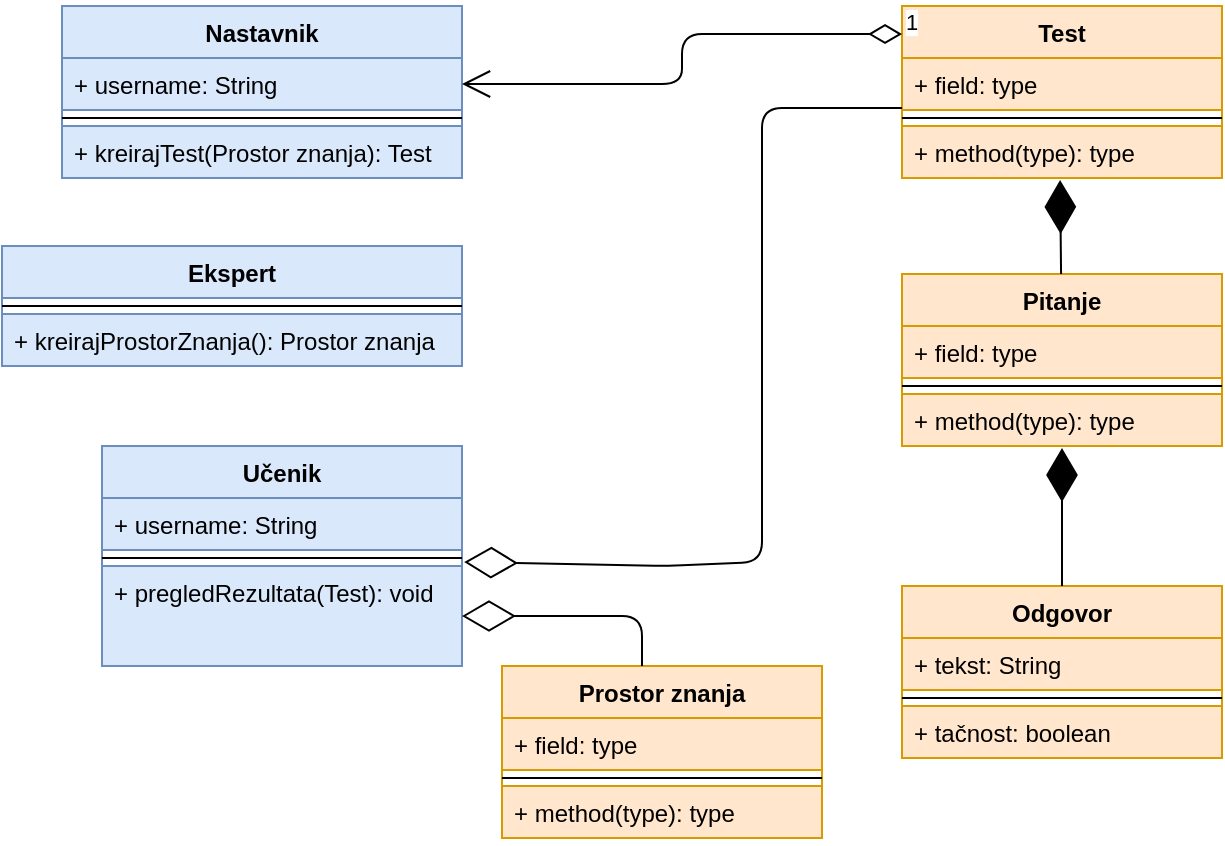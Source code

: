 <mxfile version="13.10.0" type="device"><diagram id="C5RBs43oDa-KdzZeNtuy" name="Page-1"><mxGraphModel dx="1102" dy="538" grid="1" gridSize="10" guides="1" tooltips="1" connect="1" arrows="1" fold="1" page="1" pageScale="1" pageWidth="827" pageHeight="1169" math="0" shadow="0"><root><mxCell id="WIyWlLk6GJQsqaUBKTNV-0"/><mxCell id="WIyWlLk6GJQsqaUBKTNV-1" parent="WIyWlLk6GJQsqaUBKTNV-0"/><mxCell id="zovh1NLUuIHL_vJauvui-1" value="Nastavnik" style="swimlane;fontStyle=1;align=center;verticalAlign=top;childLayout=stackLayout;horizontal=1;startSize=26;horizontalStack=0;resizeParent=1;resizeParentMax=0;resizeLast=0;collapsible=1;marginBottom=0;fillColor=#dae8fc;strokeColor=#6c8ebf;" vertex="1" parent="WIyWlLk6GJQsqaUBKTNV-1"><mxGeometry x="110" y="190" width="200" height="86" as="geometry"/></mxCell><mxCell id="zovh1NLUuIHL_vJauvui-2" value="+ username: String" style="text;strokeColor=#6c8ebf;fillColor=#dae8fc;align=left;verticalAlign=top;spacingLeft=4;spacingRight=4;overflow=hidden;rotatable=0;points=[[0,0.5],[1,0.5]];portConstraint=eastwest;" vertex="1" parent="zovh1NLUuIHL_vJauvui-1"><mxGeometry y="26" width="200" height="26" as="geometry"/></mxCell><mxCell id="zovh1NLUuIHL_vJauvui-3" value="" style="line;strokeWidth=1;fillColor=none;align=left;verticalAlign=middle;spacingTop=-1;spacingLeft=3;spacingRight=3;rotatable=0;labelPosition=right;points=[];portConstraint=eastwest;" vertex="1" parent="zovh1NLUuIHL_vJauvui-1"><mxGeometry y="52" width="200" height="8" as="geometry"/></mxCell><mxCell id="zovh1NLUuIHL_vJauvui-4" value="+ kreirajTest(Prostor znanja): Test" style="text;strokeColor=#6c8ebf;fillColor=#dae8fc;align=left;verticalAlign=top;spacingLeft=4;spacingRight=4;overflow=hidden;rotatable=0;points=[[0,0.5],[1,0.5]];portConstraint=eastwest;" vertex="1" parent="zovh1NLUuIHL_vJauvui-1"><mxGeometry y="60" width="200" height="26" as="geometry"/></mxCell><mxCell id="zovh1NLUuIHL_vJauvui-5" value="Ekspert" style="swimlane;fontStyle=1;align=center;verticalAlign=top;childLayout=stackLayout;horizontal=1;startSize=26;horizontalStack=0;resizeParent=1;resizeParentMax=0;resizeLast=0;collapsible=1;marginBottom=0;fillColor=#dae8fc;strokeColor=#6c8ebf;" vertex="1" parent="WIyWlLk6GJQsqaUBKTNV-1"><mxGeometry x="80" y="310" width="230" height="60" as="geometry"/></mxCell><mxCell id="zovh1NLUuIHL_vJauvui-7" value="" style="line;strokeWidth=1;fillColor=none;align=left;verticalAlign=middle;spacingTop=-1;spacingLeft=3;spacingRight=3;rotatable=0;labelPosition=right;points=[];portConstraint=eastwest;" vertex="1" parent="zovh1NLUuIHL_vJauvui-5"><mxGeometry y="26" width="230" height="8" as="geometry"/></mxCell><mxCell id="zovh1NLUuIHL_vJauvui-8" value="+ kreirajProstorZnanja(): Prostor znanja" style="text;strokeColor=#6c8ebf;fillColor=#dae8fc;align=left;verticalAlign=top;spacingLeft=4;spacingRight=4;overflow=hidden;rotatable=0;points=[[0,0.5],[1,0.5]];portConstraint=eastwest;" vertex="1" parent="zovh1NLUuIHL_vJauvui-5"><mxGeometry y="34" width="230" height="26" as="geometry"/></mxCell><mxCell id="zovh1NLUuIHL_vJauvui-9" value="Učenik" style="swimlane;fontStyle=1;align=center;verticalAlign=top;childLayout=stackLayout;horizontal=1;startSize=26;horizontalStack=0;resizeParent=1;resizeParentMax=0;resizeLast=0;collapsible=1;marginBottom=0;fillColor=#dae8fc;strokeColor=#6c8ebf;" vertex="1" parent="WIyWlLk6GJQsqaUBKTNV-1"><mxGeometry x="130" y="410" width="180" height="110" as="geometry"/></mxCell><mxCell id="zovh1NLUuIHL_vJauvui-10" value="+ username: String" style="text;strokeColor=#6c8ebf;fillColor=#dae8fc;align=left;verticalAlign=top;spacingLeft=4;spacingRight=4;overflow=hidden;rotatable=0;points=[[0,0.5],[1,0.5]];portConstraint=eastwest;" vertex="1" parent="zovh1NLUuIHL_vJauvui-9"><mxGeometry y="26" width="180" height="26" as="geometry"/></mxCell><mxCell id="zovh1NLUuIHL_vJauvui-11" value="" style="line;strokeWidth=1;fillColor=none;align=left;verticalAlign=middle;spacingTop=-1;spacingLeft=3;spacingRight=3;rotatable=0;labelPosition=right;points=[];portConstraint=eastwest;" vertex="1" parent="zovh1NLUuIHL_vJauvui-9"><mxGeometry y="52" width="180" height="8" as="geometry"/></mxCell><mxCell id="zovh1NLUuIHL_vJauvui-12" value="+ pregledRezultata(Test): void" style="text;strokeColor=#6c8ebf;fillColor=#dae8fc;align=left;verticalAlign=top;spacingLeft=4;spacingRight=4;overflow=hidden;rotatable=0;points=[[0,0.5],[1,0.5]];portConstraint=eastwest;" vertex="1" parent="zovh1NLUuIHL_vJauvui-9"><mxGeometry y="60" width="180" height="50" as="geometry"/></mxCell><mxCell id="zovh1NLUuIHL_vJauvui-13" value="Test" style="swimlane;fontStyle=1;align=center;verticalAlign=top;childLayout=stackLayout;horizontal=1;startSize=26;horizontalStack=0;resizeParent=1;resizeParentMax=0;resizeLast=0;collapsible=1;marginBottom=0;fillColor=#ffe6cc;strokeColor=#d79b00;" vertex="1" parent="WIyWlLk6GJQsqaUBKTNV-1"><mxGeometry x="530" y="190" width="160" height="86" as="geometry"/></mxCell><mxCell id="zovh1NLUuIHL_vJauvui-14" value="+ field: type" style="text;strokeColor=#d79b00;fillColor=#ffe6cc;align=left;verticalAlign=top;spacingLeft=4;spacingRight=4;overflow=hidden;rotatable=0;points=[[0,0.5],[1,0.5]];portConstraint=eastwest;" vertex="1" parent="zovh1NLUuIHL_vJauvui-13"><mxGeometry y="26" width="160" height="26" as="geometry"/></mxCell><mxCell id="zovh1NLUuIHL_vJauvui-15" value="" style="line;strokeWidth=1;fillColor=none;align=left;verticalAlign=middle;spacingTop=-1;spacingLeft=3;spacingRight=3;rotatable=0;labelPosition=right;points=[];portConstraint=eastwest;" vertex="1" parent="zovh1NLUuIHL_vJauvui-13"><mxGeometry y="52" width="160" height="8" as="geometry"/></mxCell><mxCell id="zovh1NLUuIHL_vJauvui-16" value="+ method(type): type" style="text;strokeColor=#d79b00;fillColor=#ffe6cc;align=left;verticalAlign=top;spacingLeft=4;spacingRight=4;overflow=hidden;rotatable=0;points=[[0,0.5],[1,0.5]];portConstraint=eastwest;" vertex="1" parent="zovh1NLUuIHL_vJauvui-13"><mxGeometry y="60" width="160" height="26" as="geometry"/></mxCell><mxCell id="zovh1NLUuIHL_vJauvui-17" value="Pitanje" style="swimlane;fontStyle=1;align=center;verticalAlign=top;childLayout=stackLayout;horizontal=1;startSize=26;horizontalStack=0;resizeParent=1;resizeParentMax=0;resizeLast=0;collapsible=1;marginBottom=0;fillColor=#ffe6cc;strokeColor=#d79b00;" vertex="1" parent="WIyWlLk6GJQsqaUBKTNV-1"><mxGeometry x="530" y="324" width="160" height="86" as="geometry"/></mxCell><mxCell id="zovh1NLUuIHL_vJauvui-18" value="+ field: type" style="text;strokeColor=#d79b00;fillColor=#ffe6cc;align=left;verticalAlign=top;spacingLeft=4;spacingRight=4;overflow=hidden;rotatable=0;points=[[0,0.5],[1,0.5]];portConstraint=eastwest;" vertex="1" parent="zovh1NLUuIHL_vJauvui-17"><mxGeometry y="26" width="160" height="26" as="geometry"/></mxCell><mxCell id="zovh1NLUuIHL_vJauvui-19" value="" style="line;strokeWidth=1;fillColor=none;align=left;verticalAlign=middle;spacingTop=-1;spacingLeft=3;spacingRight=3;rotatable=0;labelPosition=right;points=[];portConstraint=eastwest;" vertex="1" parent="zovh1NLUuIHL_vJauvui-17"><mxGeometry y="52" width="160" height="8" as="geometry"/></mxCell><mxCell id="zovh1NLUuIHL_vJauvui-20" value="+ method(type): type" style="text;strokeColor=#d79b00;fillColor=#ffe6cc;align=left;verticalAlign=top;spacingLeft=4;spacingRight=4;overflow=hidden;rotatable=0;points=[[0,0.5],[1,0.5]];portConstraint=eastwest;" vertex="1" parent="zovh1NLUuIHL_vJauvui-17"><mxGeometry y="60" width="160" height="26" as="geometry"/></mxCell><mxCell id="zovh1NLUuIHL_vJauvui-25" value="Odgovor" style="swimlane;fontStyle=1;align=center;verticalAlign=top;childLayout=stackLayout;horizontal=1;startSize=26;horizontalStack=0;resizeParent=1;resizeParentMax=0;resizeLast=0;collapsible=1;marginBottom=0;fillColor=#ffe6cc;strokeColor=#d79b00;" vertex="1" parent="WIyWlLk6GJQsqaUBKTNV-1"><mxGeometry x="530" y="480" width="160" height="86" as="geometry"/></mxCell><mxCell id="zovh1NLUuIHL_vJauvui-26" value="+ tekst: String&#10;" style="text;strokeColor=#d79b00;fillColor=#ffe6cc;align=left;verticalAlign=top;spacingLeft=4;spacingRight=4;overflow=hidden;rotatable=0;points=[[0,0.5],[1,0.5]];portConstraint=eastwest;" vertex="1" parent="zovh1NLUuIHL_vJauvui-25"><mxGeometry y="26" width="160" height="26" as="geometry"/></mxCell><mxCell id="zovh1NLUuIHL_vJauvui-27" value="" style="line;strokeWidth=1;fillColor=none;align=left;verticalAlign=middle;spacingTop=-1;spacingLeft=3;spacingRight=3;rotatable=0;labelPosition=right;points=[];portConstraint=eastwest;" vertex="1" parent="zovh1NLUuIHL_vJauvui-25"><mxGeometry y="52" width="160" height="8" as="geometry"/></mxCell><mxCell id="zovh1NLUuIHL_vJauvui-29" value="+ tačnost: boolean&#10;" style="text;strokeColor=#d79b00;fillColor=#ffe6cc;align=left;verticalAlign=top;spacingLeft=4;spacingRight=4;overflow=hidden;rotatable=0;points=[[0,0.5],[1,0.5]];portConstraint=eastwest;" vertex="1" parent="zovh1NLUuIHL_vJauvui-25"><mxGeometry y="60" width="160" height="26" as="geometry"/></mxCell><mxCell id="zovh1NLUuIHL_vJauvui-38" value="" style="endArrow=diamondThin;endFill=1;endSize=24;html=1;entryX=0.5;entryY=1.038;entryDx=0;entryDy=0;entryPerimeter=0;exitX=0.5;exitY=0;exitDx=0;exitDy=0;" edge="1" parent="WIyWlLk6GJQsqaUBKTNV-1" source="zovh1NLUuIHL_vJauvui-25" target="zovh1NLUuIHL_vJauvui-20"><mxGeometry width="160" relative="1" as="geometry"><mxPoint x="330" y="380" as="sourcePoint"/><mxPoint x="490" y="380" as="targetPoint"/></mxGeometry></mxCell><mxCell id="zovh1NLUuIHL_vJauvui-39" value="" style="endArrow=diamondThin;endFill=1;endSize=24;html=1;entryX=0.494;entryY=1.038;entryDx=0;entryDy=0;entryPerimeter=0;" edge="1" parent="WIyWlLk6GJQsqaUBKTNV-1" source="zovh1NLUuIHL_vJauvui-17" target="zovh1NLUuIHL_vJauvui-16"><mxGeometry width="160" relative="1" as="geometry"><mxPoint x="330" y="380" as="sourcePoint"/><mxPoint x="490" y="380" as="targetPoint"/></mxGeometry></mxCell><mxCell id="zovh1NLUuIHL_vJauvui-40" value="" style="endArrow=diamondThin;endFill=0;endSize=24;html=1;entryX=1.006;entryY=1.231;entryDx=0;entryDy=0;exitX=0;exitY=0.962;exitDx=0;exitDy=0;exitPerimeter=0;entryPerimeter=0;" edge="1" parent="WIyWlLk6GJQsqaUBKTNV-1" source="zovh1NLUuIHL_vJauvui-14" target="zovh1NLUuIHL_vJauvui-10"><mxGeometry width="160" relative="1" as="geometry"><mxPoint x="330" y="360" as="sourcePoint"/><mxPoint x="490" y="360" as="targetPoint"/><Array as="points"><mxPoint x="460" y="241"/><mxPoint x="460" y="468"/><mxPoint x="410" y="470"/></Array></mxGeometry></mxCell><mxCell id="zovh1NLUuIHL_vJauvui-41" value="Prostor znanja" style="swimlane;fontStyle=1;align=center;verticalAlign=top;childLayout=stackLayout;horizontal=1;startSize=26;horizontalStack=0;resizeParent=1;resizeParentMax=0;resizeLast=0;collapsible=1;marginBottom=0;fillColor=#ffe6cc;strokeColor=#d79b00;" vertex="1" parent="WIyWlLk6GJQsqaUBKTNV-1"><mxGeometry x="330" y="520" width="160" height="86" as="geometry"/></mxCell><mxCell id="zovh1NLUuIHL_vJauvui-42" value="+ field: type" style="text;strokeColor=#d79b00;fillColor=#ffe6cc;align=left;verticalAlign=top;spacingLeft=4;spacingRight=4;overflow=hidden;rotatable=0;points=[[0,0.5],[1,0.5]];portConstraint=eastwest;" vertex="1" parent="zovh1NLUuIHL_vJauvui-41"><mxGeometry y="26" width="160" height="26" as="geometry"/></mxCell><mxCell id="zovh1NLUuIHL_vJauvui-43" value="" style="line;strokeWidth=1;fillColor=none;align=left;verticalAlign=middle;spacingTop=-1;spacingLeft=3;spacingRight=3;rotatable=0;labelPosition=right;points=[];portConstraint=eastwest;" vertex="1" parent="zovh1NLUuIHL_vJauvui-41"><mxGeometry y="52" width="160" height="8" as="geometry"/></mxCell><mxCell id="zovh1NLUuIHL_vJauvui-44" value="+ method(type): type" style="text;strokeColor=#d79b00;fillColor=#ffe6cc;align=left;verticalAlign=top;spacingLeft=4;spacingRight=4;overflow=hidden;rotatable=0;points=[[0,0.5],[1,0.5]];portConstraint=eastwest;" vertex="1" parent="zovh1NLUuIHL_vJauvui-41"><mxGeometry y="60" width="160" height="26" as="geometry"/></mxCell><mxCell id="zovh1NLUuIHL_vJauvui-45" value="" style="endArrow=diamondThin;endFill=0;endSize=24;html=1;entryX=1;entryY=0.5;entryDx=0;entryDy=0;" edge="1" parent="WIyWlLk6GJQsqaUBKTNV-1" target="zovh1NLUuIHL_vJauvui-12"><mxGeometry width="160" relative="1" as="geometry"><mxPoint x="400" y="520" as="sourcePoint"/><mxPoint x="490" y="360" as="targetPoint"/><Array as="points"><mxPoint x="400" y="495"/></Array></mxGeometry></mxCell><mxCell id="zovh1NLUuIHL_vJauvui-47" value="1" style="endArrow=open;html=1;endSize=12;startArrow=diamondThin;startSize=14;startFill=0;edgeStyle=orthogonalEdgeStyle;align=left;verticalAlign=bottom;entryX=1;entryY=0.5;entryDx=0;entryDy=0;exitX=0;exitY=0.163;exitDx=0;exitDy=0;exitPerimeter=0;" edge="1" parent="WIyWlLk6GJQsqaUBKTNV-1" source="zovh1NLUuIHL_vJauvui-13" target="zovh1NLUuIHL_vJauvui-2"><mxGeometry x="-1" y="3" relative="1" as="geometry"><mxPoint x="520" y="200" as="sourcePoint"/><mxPoint x="490" y="360" as="targetPoint"/></mxGeometry></mxCell></root></mxGraphModel></diagram></mxfile>